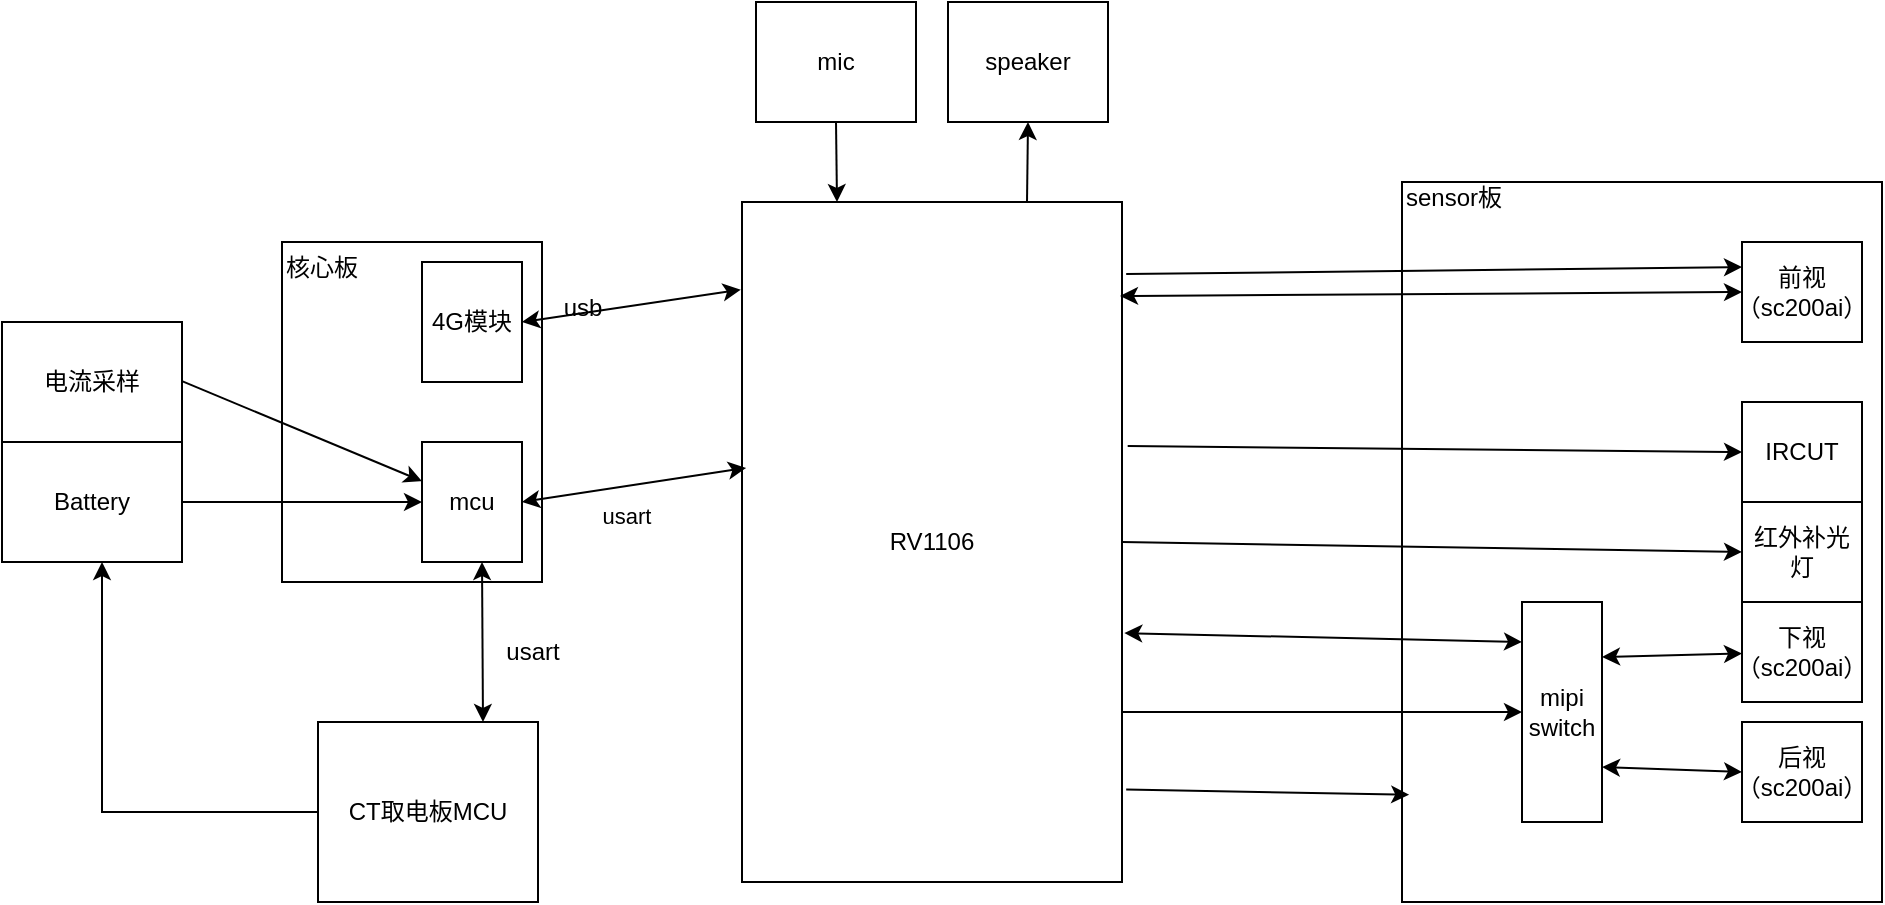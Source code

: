 <mxfile version="26.2.12">
  <diagram name="第 1 页" id="JtDYMbEKJYv2PruXJ-ki">
    <mxGraphModel dx="1183" dy="627" grid="1" gridSize="10" guides="1" tooltips="1" connect="1" arrows="1" fold="1" page="1" pageScale="1" pageWidth="827" pageHeight="1169" math="0" shadow="0">
      <root>
        <mxCell id="0" />
        <mxCell id="1" parent="0" />
        <mxCell id="FWjyikGKuGbgLXf5Dup_-12" value="sensor板&lt;div&gt;&lt;br&gt;&lt;/div&gt;&lt;div&gt;&lt;br&gt;&lt;/div&gt;&lt;div&gt;&lt;br&gt;&lt;/div&gt;&lt;div&gt;&lt;br&gt;&lt;/div&gt;&lt;div&gt;&lt;br&gt;&lt;/div&gt;&lt;div&gt;&lt;br&gt;&lt;/div&gt;&lt;div&gt;&lt;br&gt;&lt;/div&gt;&lt;div&gt;&lt;br&gt;&lt;/div&gt;&lt;div&gt;&lt;br&gt;&lt;/div&gt;&lt;div&gt;&lt;br&gt;&lt;/div&gt;&lt;div&gt;&lt;br&gt;&lt;/div&gt;&lt;div&gt;&lt;br&gt;&lt;/div&gt;&lt;div&gt;&lt;br&gt;&lt;/div&gt;&lt;div&gt;&lt;br&gt;&lt;/div&gt;&lt;div&gt;&lt;br&gt;&lt;/div&gt;&lt;div&gt;&lt;br&gt;&lt;/div&gt;&lt;div&gt;&lt;br&gt;&lt;/div&gt;&lt;div&gt;&lt;br&gt;&lt;/div&gt;&lt;div&gt;&lt;br&gt;&lt;/div&gt;&lt;div&gt;&lt;br&gt;&lt;/div&gt;&lt;div&gt;&lt;br&gt;&lt;/div&gt;&lt;div&gt;&lt;br&gt;&lt;/div&gt;&lt;div&gt;&lt;br&gt;&lt;/div&gt;&lt;div&gt;&lt;br&gt;&lt;/div&gt;" style="rounded=0;whiteSpace=wrap;html=1;align=left;" vertex="1" parent="1">
          <mxGeometry x="800" y="150" width="240" height="360" as="geometry" />
        </mxCell>
        <mxCell id="FWjyikGKuGbgLXf5Dup_-1" value="RV1106" style="rounded=0;whiteSpace=wrap;html=1;" vertex="1" parent="1">
          <mxGeometry x="470" y="160" width="190" height="340" as="geometry" />
        </mxCell>
        <mxCell id="FWjyikGKuGbgLXf5Dup_-3" value="核心板&lt;div&gt;&lt;br&gt;&lt;/div&gt;&lt;div&gt;&lt;br&gt;&lt;/div&gt;&lt;div&gt;&lt;br&gt;&lt;/div&gt;&lt;div&gt;&lt;br&gt;&lt;/div&gt;&lt;div&gt;&lt;br&gt;&lt;/div&gt;&lt;div&gt;&lt;br&gt;&lt;/div&gt;&lt;div&gt;&lt;br&gt;&lt;/div&gt;&lt;div&gt;&lt;br&gt;&lt;/div&gt;&lt;div&gt;&lt;br&gt;&lt;/div&gt;&lt;div&gt;&lt;br&gt;&lt;/div&gt;" style="rounded=0;whiteSpace=wrap;html=1;align=left;" vertex="1" parent="1">
          <mxGeometry x="240" y="180" width="130" height="170" as="geometry" />
        </mxCell>
        <mxCell id="FWjyikGKuGbgLXf5Dup_-2" value="mcu" style="rounded=0;whiteSpace=wrap;html=1;" vertex="1" parent="1">
          <mxGeometry x="310" y="280" width="50" height="60" as="geometry" />
        </mxCell>
        <mxCell id="FWjyikGKuGbgLXf5Dup_-4" value="4G模块" style="rounded=0;whiteSpace=wrap;html=1;" vertex="1" parent="1">
          <mxGeometry x="310" y="190" width="50" height="60" as="geometry" />
        </mxCell>
        <mxCell id="FWjyikGKuGbgLXf5Dup_-5" value="CT取电板MCU" style="rounded=0;whiteSpace=wrap;html=1;" vertex="1" parent="1">
          <mxGeometry x="258" y="420" width="110" height="90" as="geometry" />
        </mxCell>
        <mxCell id="FWjyikGKuGbgLXf5Dup_-7" value="" style="endArrow=classic;startArrow=classic;html=1;rounded=0;exitX=0.75;exitY=0;exitDx=0;exitDy=0;" edge="1" parent="1" source="FWjyikGKuGbgLXf5Dup_-5">
          <mxGeometry width="50" height="50" relative="1" as="geometry">
            <mxPoint x="290" y="390" as="sourcePoint" />
            <mxPoint x="340" y="340" as="targetPoint" />
          </mxGeometry>
        </mxCell>
        <mxCell id="FWjyikGKuGbgLXf5Dup_-9" value="前视（sc200ai）" style="rounded=0;whiteSpace=wrap;html=1;" vertex="1" parent="1">
          <mxGeometry x="970" y="180" width="60" height="50" as="geometry" />
        </mxCell>
        <mxCell id="FWjyikGKuGbgLXf5Dup_-10" value="下视（sc200ai）" style="rounded=0;whiteSpace=wrap;html=1;" vertex="1" parent="1">
          <mxGeometry x="970" y="360" width="60" height="50" as="geometry" />
        </mxCell>
        <mxCell id="FWjyikGKuGbgLXf5Dup_-11" value="后视（sc200ai）" style="rounded=0;whiteSpace=wrap;html=1;" vertex="1" parent="1">
          <mxGeometry x="970" y="420" width="60" height="50" as="geometry" />
        </mxCell>
        <mxCell id="FWjyikGKuGbgLXf5Dup_-13" value="mipi switch" style="rounded=0;whiteSpace=wrap;html=1;" vertex="1" parent="1">
          <mxGeometry x="860" y="360" width="40" height="110" as="geometry" />
        </mxCell>
        <mxCell id="FWjyikGKuGbgLXf5Dup_-14" value="" style="endArrow=classic;startArrow=classic;html=1;rounded=0;entryX=0;entryY=0.5;entryDx=0;entryDy=0;" edge="1" parent="1" target="FWjyikGKuGbgLXf5Dup_-9">
          <mxGeometry width="50" height="50" relative="1" as="geometry">
            <mxPoint x="659" y="207" as="sourcePoint" />
            <mxPoint x="680" y="160" as="targetPoint" />
          </mxGeometry>
        </mxCell>
        <mxCell id="FWjyikGKuGbgLXf5Dup_-15" value="" style="endArrow=classic;startArrow=classic;html=1;rounded=0;exitX=1;exitY=0.25;exitDx=0;exitDy=0;" edge="1" parent="1" source="FWjyikGKuGbgLXf5Dup_-13" target="FWjyikGKuGbgLXf5Dup_-10">
          <mxGeometry width="50" height="50" relative="1" as="geometry">
            <mxPoint x="870" y="430" as="sourcePoint" />
            <mxPoint x="920" y="380" as="targetPoint" />
          </mxGeometry>
        </mxCell>
        <mxCell id="FWjyikGKuGbgLXf5Dup_-18" value="" style="endArrow=classic;startArrow=classic;html=1;rounded=0;exitX=1;exitY=0.75;exitDx=0;exitDy=0;entryX=0;entryY=0.5;entryDx=0;entryDy=0;" edge="1" parent="1" source="FWjyikGKuGbgLXf5Dup_-13" target="FWjyikGKuGbgLXf5Dup_-11">
          <mxGeometry width="50" height="50" relative="1" as="geometry">
            <mxPoint x="910" y="398" as="sourcePoint" />
            <mxPoint x="930" y="390" as="targetPoint" />
          </mxGeometry>
        </mxCell>
        <mxCell id="FWjyikGKuGbgLXf5Dup_-20" value="红外补光灯" style="rounded=0;whiteSpace=wrap;html=1;" vertex="1" parent="1">
          <mxGeometry x="970" y="310" width="60" height="50" as="geometry" />
        </mxCell>
        <mxCell id="FWjyikGKuGbgLXf5Dup_-21" value="IRCUT" style="rounded=0;whiteSpace=wrap;html=1;" vertex="1" parent="1">
          <mxGeometry x="970" y="260" width="60" height="50" as="geometry" />
        </mxCell>
        <mxCell id="FWjyikGKuGbgLXf5Dup_-22" value="" style="endArrow=classic;html=1;rounded=0;entryX=0;entryY=0.5;entryDx=0;entryDy=0;exitX=1;exitY=0.5;exitDx=0;exitDy=0;" edge="1" parent="1" source="FWjyikGKuGbgLXf5Dup_-1" target="FWjyikGKuGbgLXf5Dup_-20">
          <mxGeometry width="50" height="50" relative="1" as="geometry">
            <mxPoint x="670" y="330" as="sourcePoint" />
            <mxPoint x="850" y="330" as="targetPoint" />
          </mxGeometry>
        </mxCell>
        <mxCell id="FWjyikGKuGbgLXf5Dup_-23" value="" style="endArrow=classic;html=1;rounded=0;exitX=1.015;exitY=0.359;exitDx=0;exitDy=0;entryX=0;entryY=0.5;entryDx=0;entryDy=0;exitPerimeter=0;" edge="1" parent="1" source="FWjyikGKuGbgLXf5Dup_-1" target="FWjyikGKuGbgLXf5Dup_-21">
          <mxGeometry width="50" height="50" relative="1" as="geometry">
            <mxPoint x="730" y="370" as="sourcePoint" />
            <mxPoint x="780" y="320" as="targetPoint" />
          </mxGeometry>
        </mxCell>
        <mxCell id="FWjyikGKuGbgLXf5Dup_-24" value="" style="endArrow=classic;startArrow=classic;html=1;rounded=0;exitX=1.006;exitY=0.634;exitDx=0;exitDy=0;exitPerimeter=0;" edge="1" parent="1" source="FWjyikGKuGbgLXf5Dup_-1">
          <mxGeometry width="50" height="50" relative="1" as="geometry">
            <mxPoint x="740" y="420" as="sourcePoint" />
            <mxPoint x="860" y="380" as="targetPoint" />
          </mxGeometry>
        </mxCell>
        <mxCell id="FWjyikGKuGbgLXf5Dup_-25" value="" style="endArrow=classic;html=1;rounded=0;entryX=0;entryY=0.5;entryDx=0;entryDy=0;exitX=1;exitY=0.75;exitDx=0;exitDy=0;" edge="1" parent="1" source="FWjyikGKuGbgLXf5Dup_-1" target="FWjyikGKuGbgLXf5Dup_-13">
          <mxGeometry width="50" height="50" relative="1" as="geometry">
            <mxPoint x="390" y="460" as="sourcePoint" />
            <mxPoint x="440" y="410" as="targetPoint" />
          </mxGeometry>
        </mxCell>
        <mxCell id="FWjyikGKuGbgLXf5Dup_-26" value="" style="endArrow=classic;html=1;rounded=0;entryX=0;entryY=0.25;entryDx=0;entryDy=0;exitX=1.011;exitY=0.106;exitDx=0;exitDy=0;exitPerimeter=0;" edge="1" parent="1" source="FWjyikGKuGbgLXf5Dup_-1" target="FWjyikGKuGbgLXf5Dup_-9">
          <mxGeometry width="50" height="50" relative="1" as="geometry">
            <mxPoint x="630" y="190" as="sourcePoint" />
            <mxPoint x="680" y="140" as="targetPoint" />
          </mxGeometry>
        </mxCell>
        <mxCell id="FWjyikGKuGbgLXf5Dup_-27" value="" style="endArrow=classic;html=1;rounded=0;entryX=0.015;entryY=0.851;entryDx=0;entryDy=0;entryPerimeter=0;exitX=1.011;exitY=0.864;exitDx=0;exitDy=0;exitPerimeter=0;" edge="1" parent="1" source="FWjyikGKuGbgLXf5Dup_-1" target="FWjyikGKuGbgLXf5Dup_-12">
          <mxGeometry width="50" height="50" relative="1" as="geometry">
            <mxPoint x="570" y="440" as="sourcePoint" />
            <mxPoint x="620" y="390" as="targetPoint" />
          </mxGeometry>
        </mxCell>
        <mxCell id="FWjyikGKuGbgLXf5Dup_-30" value="" style="endArrow=classic;startArrow=classic;html=1;rounded=0;entryX=-0.003;entryY=0.129;entryDx=0;entryDy=0;entryPerimeter=0;" edge="1" parent="1" target="FWjyikGKuGbgLXf5Dup_-1">
          <mxGeometry width="50" height="50" relative="1" as="geometry">
            <mxPoint x="360" y="220" as="sourcePoint" />
            <mxPoint x="410" y="170" as="targetPoint" />
          </mxGeometry>
        </mxCell>
        <mxCell id="FWjyikGKuGbgLXf5Dup_-31" value="" style="endArrow=classic;startArrow=classic;html=1;rounded=0;exitX=1;exitY=0.5;exitDx=0;exitDy=0;entryX=0.011;entryY=0.391;entryDx=0;entryDy=0;entryPerimeter=0;" edge="1" parent="1" source="FWjyikGKuGbgLXf5Dup_-2" target="FWjyikGKuGbgLXf5Dup_-1">
          <mxGeometry width="50" height="50" relative="1" as="geometry">
            <mxPoint x="440" y="420" as="sourcePoint" />
            <mxPoint x="490" y="370" as="targetPoint" />
          </mxGeometry>
        </mxCell>
        <mxCell id="FWjyikGKuGbgLXf5Dup_-36" value="usart" style="edgeLabel;html=1;align=center;verticalAlign=middle;resizable=0;points=[];" vertex="1" connectable="0" parent="FWjyikGKuGbgLXf5Dup_-31">
          <mxGeometry x="-0.248" y="-2" relative="1" as="geometry">
            <mxPoint x="9" y="11" as="offset" />
          </mxGeometry>
        </mxCell>
        <mxCell id="FWjyikGKuGbgLXf5Dup_-32" value="mic" style="rounded=0;whiteSpace=wrap;html=1;" vertex="1" parent="1">
          <mxGeometry x="477" y="60" width="80" height="60" as="geometry" />
        </mxCell>
        <mxCell id="FWjyikGKuGbgLXf5Dup_-33" value="speaker" style="rounded=0;whiteSpace=wrap;html=1;" vertex="1" parent="1">
          <mxGeometry x="573" y="60" width="80" height="60" as="geometry" />
        </mxCell>
        <mxCell id="FWjyikGKuGbgLXf5Dup_-34" value="usb" style="text;html=1;align=center;verticalAlign=middle;resizable=0;points=[];autosize=1;strokeColor=none;fillColor=none;" vertex="1" parent="1">
          <mxGeometry x="370" y="198" width="40" height="30" as="geometry" />
        </mxCell>
        <mxCell id="FWjyikGKuGbgLXf5Dup_-37" value="usart" style="text;html=1;align=center;verticalAlign=middle;resizable=0;points=[];autosize=1;strokeColor=none;fillColor=none;" vertex="1" parent="1">
          <mxGeometry x="340" y="370" width="50" height="30" as="geometry" />
        </mxCell>
        <mxCell id="FWjyikGKuGbgLXf5Dup_-39" value="" style="endArrow=classic;html=1;rounded=0;exitX=0.75;exitY=0;exitDx=0;exitDy=0;entryX=0.5;entryY=1;entryDx=0;entryDy=0;" edge="1" parent="1" source="FWjyikGKuGbgLXf5Dup_-1" target="FWjyikGKuGbgLXf5Dup_-33">
          <mxGeometry width="50" height="50" relative="1" as="geometry">
            <mxPoint x="530" y="170" as="sourcePoint" />
            <mxPoint x="583" y="120" as="targetPoint" />
          </mxGeometry>
        </mxCell>
        <mxCell id="FWjyikGKuGbgLXf5Dup_-40" value="" style="endArrow=classic;html=1;rounded=0;entryX=0.25;entryY=0;entryDx=0;entryDy=0;exitX=0.5;exitY=1;exitDx=0;exitDy=0;" edge="1" parent="1" source="FWjyikGKuGbgLXf5Dup_-32" target="FWjyikGKuGbgLXf5Dup_-1">
          <mxGeometry width="50" height="50" relative="1" as="geometry">
            <mxPoint x="550" y="360" as="sourcePoint" />
            <mxPoint x="600" y="310" as="targetPoint" />
          </mxGeometry>
        </mxCell>
        <mxCell id="FWjyikGKuGbgLXf5Dup_-41" value="Battery" style="rounded=0;whiteSpace=wrap;html=1;" vertex="1" parent="1">
          <mxGeometry x="100" y="280" width="90" height="60" as="geometry" />
        </mxCell>
        <mxCell id="FWjyikGKuGbgLXf5Dup_-42" value="" style="endArrow=classic;html=1;rounded=0;entryX=0;entryY=0.5;entryDx=0;entryDy=0;exitX=1;exitY=0.5;exitDx=0;exitDy=0;" edge="1" parent="1" source="FWjyikGKuGbgLXf5Dup_-41" target="FWjyikGKuGbgLXf5Dup_-2">
          <mxGeometry width="50" height="50" relative="1" as="geometry">
            <mxPoint x="200" y="310" as="sourcePoint" />
            <mxPoint x="250" y="260" as="targetPoint" />
          </mxGeometry>
        </mxCell>
        <mxCell id="FWjyikGKuGbgLXf5Dup_-43" value="电流采样" style="rounded=0;whiteSpace=wrap;html=1;" vertex="1" parent="1">
          <mxGeometry x="100" y="220" width="90" height="60" as="geometry" />
        </mxCell>
        <mxCell id="FWjyikGKuGbgLXf5Dup_-44" value="" style="endArrow=classic;html=1;rounded=0;exitX=1;exitY=0.5;exitDx=0;exitDy=0;" edge="1" parent="1" target="FWjyikGKuGbgLXf5Dup_-2">
          <mxGeometry width="50" height="50" relative="1" as="geometry">
            <mxPoint x="190" y="249.58" as="sourcePoint" />
            <mxPoint x="310" y="249.58" as="targetPoint" />
          </mxGeometry>
        </mxCell>
        <mxCell id="FWjyikGKuGbgLXf5Dup_-46" value="" style="endArrow=classic;html=1;rounded=0;exitX=0;exitY=0.5;exitDx=0;exitDy=0;" edge="1" parent="1" source="FWjyikGKuGbgLXf5Dup_-5">
          <mxGeometry width="50" height="50" relative="1" as="geometry">
            <mxPoint x="100" y="390" as="sourcePoint" />
            <mxPoint x="150" y="340" as="targetPoint" />
            <Array as="points">
              <mxPoint x="150" y="465" />
            </Array>
          </mxGeometry>
        </mxCell>
      </root>
    </mxGraphModel>
  </diagram>
</mxfile>

